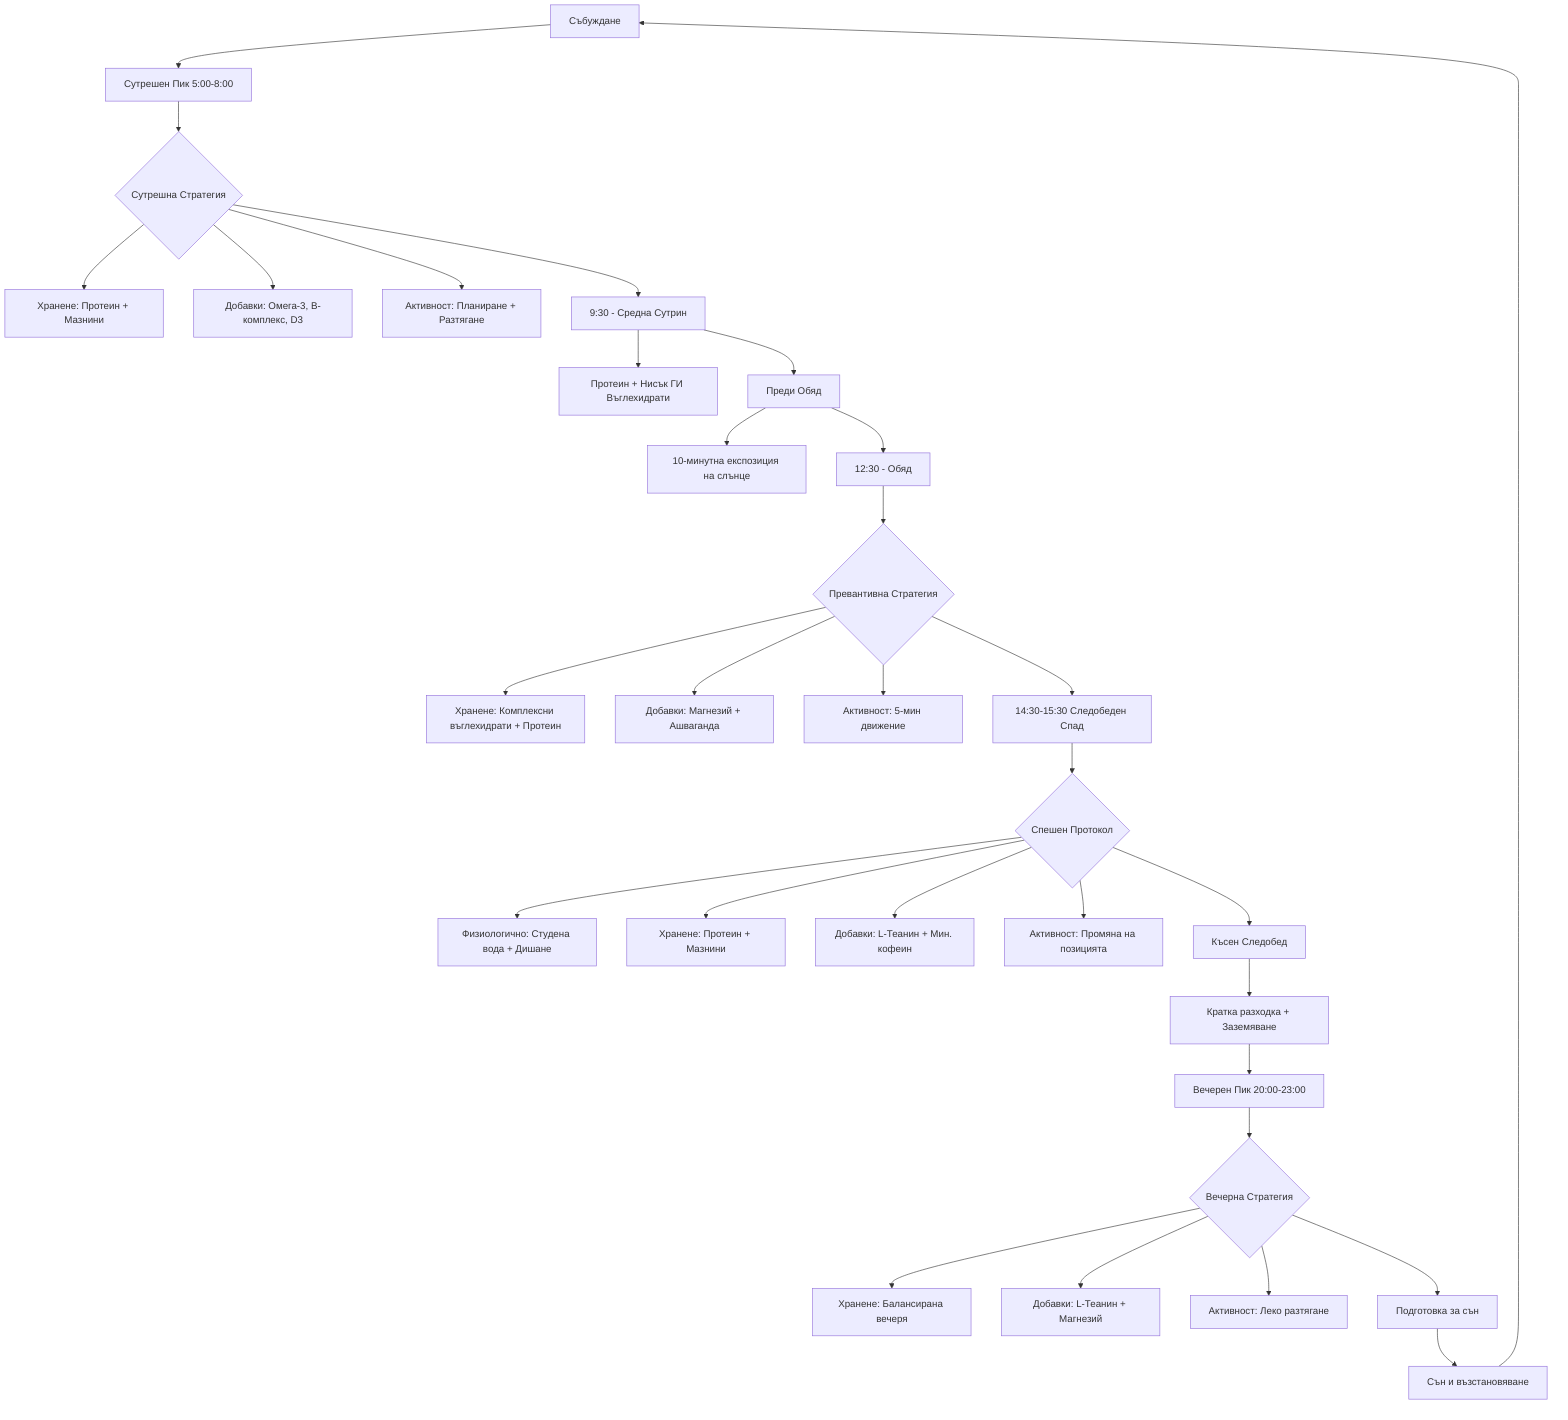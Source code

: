 flowchart TD
    Start[Събуждане] --> Morning[Сутрешен Пик 5:00-8:00]
    
    Morning --> MorningStrat{Сутрешна Стратегия}
    MorningStrat --> MorningNutr[Хранене: Протеин + Мазнини]
    MorningStrat --> MorningSup[Добавки: Омега-3, B-комплекс, D3]
    MorningStrat --> MorningAct[Активност: Планиране + Разтягане]
    
    MorningStrat --> MidMorning[9:30 - Средна Сутрин]
    MidMorning --> MidMornNutr[Протеин + Нисък ГИ Въглехидрати]
    
    MidMorning --> PreNoon[Преди Обяд]
    PreNoon --> SunExposure[10-минутна експозиция на слънце]
    
    PreNoon --> Lunch[12:30 - Обяд]
    Lunch --> PreventStrat{Превантивна Стратегия}
    PreventStrat --> LunchNutr[Хранене: Комплексни въглехидрати + Протеин]
    PreventStrat --> LunchSup[Добавки: Магнезий + Ашваганда]
    PreventStrat --> LunchAct[Активност: 5-мин движение]
    
    PreventStrat --> AfternoonDip[14:30-15:30 Следобеден Спад]
    AfternoonDip --> EmergencyProt{Спешен Протокол}
    EmergencyProt --> EmergPhys[Физиологично: Студена вода + Дишане]
    EmergencyProt --> EmergNutr[Хранене: Протеин + Мазнини]
    EmergencyProt --> EmergSup[Добавки: L-Теанин + Мин. кофеин]
    EmergencyProt --> EmergAct[Активност: Промяна на позицията]
    
    EmergencyProt --> LateAfternoon[Късен Следобед]
    LateAfternoon --> AfternoonReset[Кратка разходка + Заземяване]
    
    AfternoonReset --> Evening[Вечерен Пик 20:00-23:00]
    Evening --> EveningStrat{Вечерна Стратегия}
    EveningStrat --> EveningNutr[Хранене: Балансирана вечеря]
    EveningStrat --> EveningSup[Добавки: L-Теанин + Магнезий]
    EveningStrat --> EveningAct[Активност: Леко разтягане]
    
    EveningStrat --> Night[Подготовка за сън]
    Night --> Sleep[Сън и възстановяване]
    Sleep --> Start